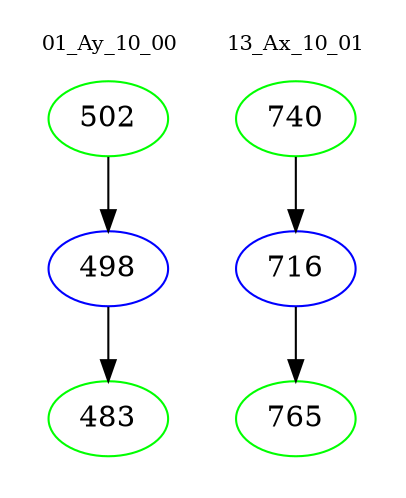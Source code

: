 digraph{
subgraph cluster_0 {
color = white
label = "01_Ay_10_00";
fontsize=10;
T0_502 [label="502", color="green"]
T0_502 -> T0_498 [color="black"]
T0_498 [label="498", color="blue"]
T0_498 -> T0_483 [color="black"]
T0_483 [label="483", color="green"]
}
subgraph cluster_1 {
color = white
label = "13_Ax_10_01";
fontsize=10;
T1_740 [label="740", color="green"]
T1_740 -> T1_716 [color="black"]
T1_716 [label="716", color="blue"]
T1_716 -> T1_765 [color="black"]
T1_765 [label="765", color="green"]
}
}
